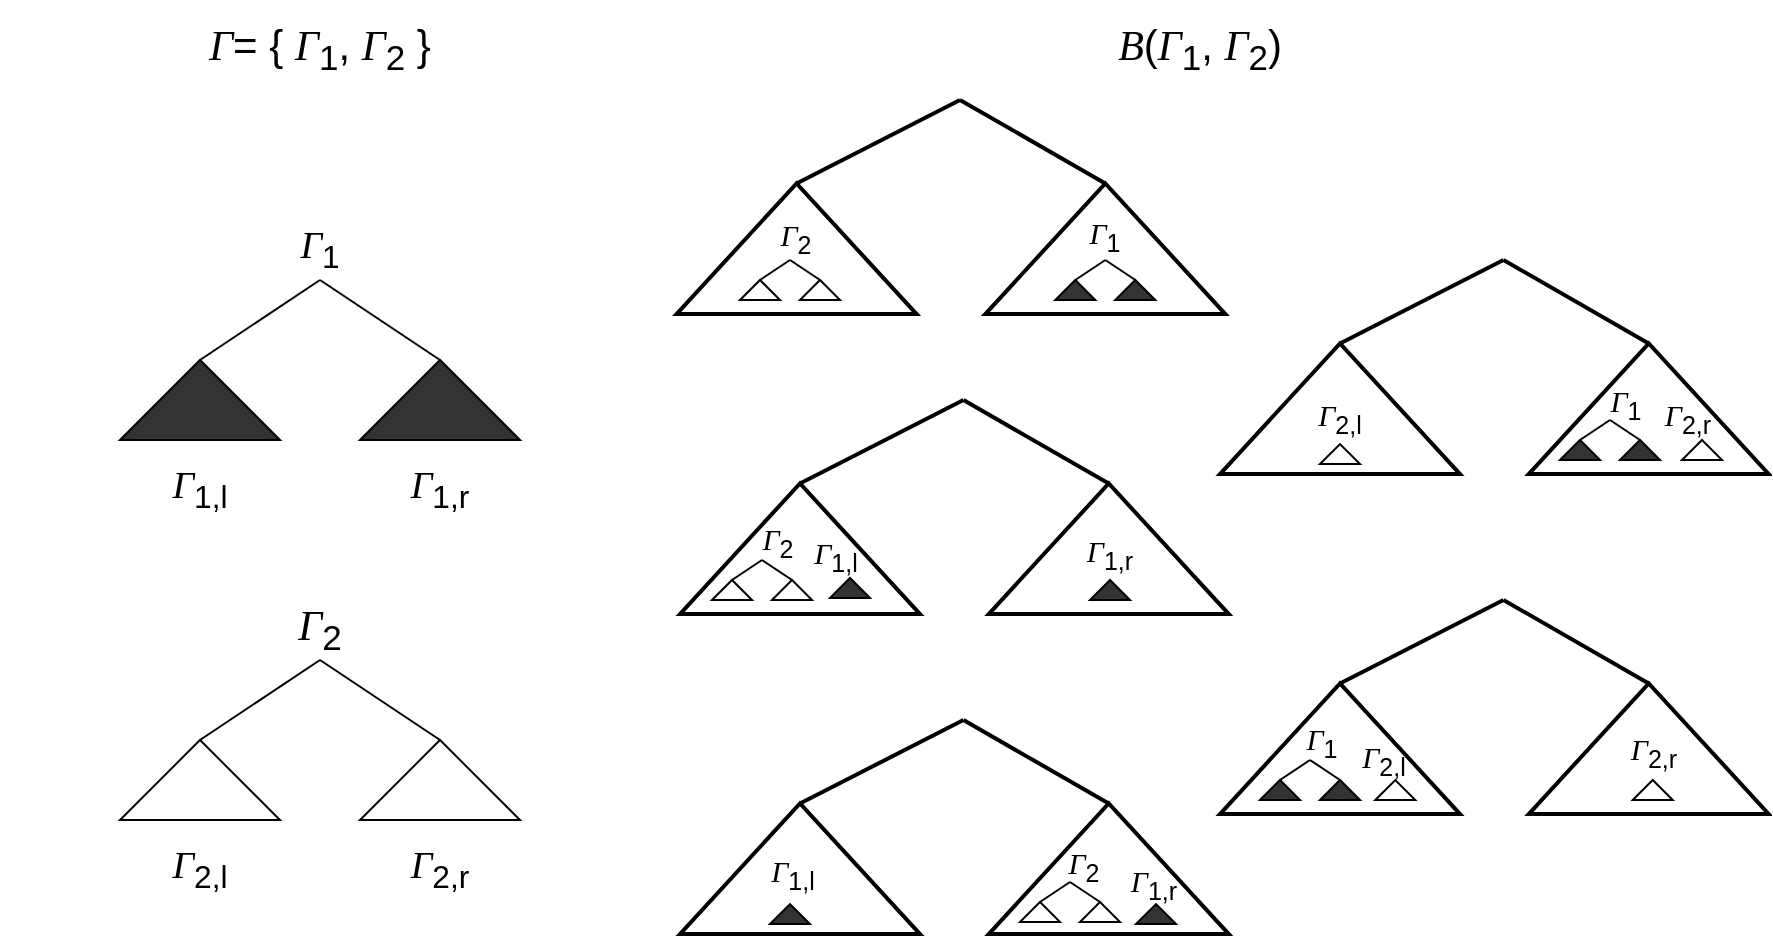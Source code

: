 <mxfile version="21.7.5" type="github">
  <diagram name="Page-1" id="s7zrrwgHaPzpXVX8WTu6">
    <mxGraphModel dx="1218" dy="883" grid="1" gridSize="10" guides="1" tooltips="1" connect="1" arrows="1" fold="1" page="1" pageScale="1" pageWidth="850" pageHeight="1100" background="#ffffff" math="0" shadow="0">
      <root>
        <mxCell id="0" />
        <mxCell id="1" parent="0" />
        <mxCell id="GKoCl5mRJuVTZbslMC3Y-119" value="" style="group" vertex="1" connectable="0" parent="1">
          <mxGeometry x="30" y="140" width="884.37" height="467.03" as="geometry" />
        </mxCell>
        <mxCell id="GKoCl5mRJuVTZbslMC3Y-29" value="" style="triangle;whiteSpace=wrap;html=1;rotation=-90;container=0;strokeWidth=2;" vertex="1" parent="GKoCl5mRJuVTZbslMC3Y-119">
          <mxGeometry x="637.35" y="144.38" width="65.3" height="120" as="geometry" />
        </mxCell>
        <mxCell id="GKoCl5mRJuVTZbslMC3Y-30" value="" style="triangle;whiteSpace=wrap;html=1;rotation=-90;container=0;strokeWidth=2;" vertex="1" parent="GKoCl5mRJuVTZbslMC3Y-119">
          <mxGeometry x="791.72" y="144.38" width="65.3" height="120" as="geometry" />
        </mxCell>
        <mxCell id="GKoCl5mRJuVTZbslMC3Y-31" value="" style="endArrow=none;html=1;rounded=0;exitX=1;exitY=0.5;exitDx=0;exitDy=0;strokeWidth=2;" edge="1" parent="GKoCl5mRJuVTZbslMC3Y-119" source="GKoCl5mRJuVTZbslMC3Y-29">
          <mxGeometry width="50" height="50" relative="1" as="geometry">
            <mxPoint x="671.72" y="170" as="sourcePoint" />
            <mxPoint x="751.72" y="130" as="targetPoint" />
          </mxGeometry>
        </mxCell>
        <mxCell id="GKoCl5mRJuVTZbslMC3Y-32" value="" style="endArrow=none;html=1;rounded=0;entryX=1;entryY=0.5;entryDx=0;entryDy=0;strokeWidth=2;" edge="1" parent="GKoCl5mRJuVTZbslMC3Y-119" target="GKoCl5mRJuVTZbslMC3Y-30">
          <mxGeometry width="50" height="50" relative="1" as="geometry">
            <mxPoint x="751.72" y="130" as="sourcePoint" />
            <mxPoint x="771.72" y="140" as="targetPoint" />
          </mxGeometry>
        </mxCell>
        <mxCell id="GKoCl5mRJuVTZbslMC3Y-80" value="" style="triangle;whiteSpace=wrap;html=1;rotation=-90;fillColor=#FFFFFF;container=0;" vertex="1" parent="GKoCl5mRJuVTZbslMC3Y-119">
          <mxGeometry x="665" y="217.03" width="10" height="20" as="geometry" />
        </mxCell>
        <mxCell id="GKoCl5mRJuVTZbslMC3Y-81" value="" style="triangle;whiteSpace=wrap;html=1;rotation=-90;fillColor=#FFFFFF;container=0;" vertex="1" parent="GKoCl5mRJuVTZbslMC3Y-119">
          <mxGeometry x="846" y="215" width="10" height="20" as="geometry" />
        </mxCell>
        <mxCell id="GKoCl5mRJuVTZbslMC3Y-99" value="&lt;font style=&quot;font-size: 15px;&quot;&gt;&lt;i style=&quot;&quot;&gt;&lt;font style=&quot;font-size: 15px;&quot; face=&quot;Times New Roman&quot;&gt;Γ&lt;/font&gt;&lt;/i&gt;&lt;sub style=&quot;&quot;&gt;1&lt;/sub&gt;&lt;/font&gt;&lt;span style=&quot;box-sizing: border-box; color: transparent; cursor: text; position: absolute; transform-origin: 0px 0px; text-align: start; background-color: rgb(255, 255, 255); left: 298.863px; top: 208.914px; font-family: sans-serif; font-size: 15px;&quot; dir=&quot;ltr&quot; role=&quot;presentation&quot;&gt;&lt;font style=&quot;font-size: 15px;&quot;&gt;2&lt;/font&gt;&lt;/span&gt;&lt;span style=&quot;box-sizing: border-box; color: transparent; cursor: text; position: absolute; transform-origin: 0px 0px; text-align: start; background-color: rgb(255, 255, 255); left: 298.863px; top: 208.914px; font-family: sans-serif; font-size: 15px;&quot; dir=&quot;ltr&quot; role=&quot;presentation&quot;&gt;&lt;font style=&quot;font-size: 15px;&quot;&gt;&lt;br&gt;&lt;/font&gt;&lt;/span&gt;&lt;span style=&quot;box-sizing: border-box; color: transparent; cursor: text; position: absolute; transform-origin: 0px 0px; text-align: start; background-color: rgb(255, 255, 255); left: 298.863px; top: 208.914px; font-family: sans-serif; font-size: 15px;&quot; dir=&quot;ltr&quot; role=&quot;presentation&quot;&gt;&lt;font style=&quot;font-size: 15px;&quot;&gt;2&lt;/font&gt;&lt;/span&gt;" style="text;html=1;strokeColor=none;fillColor=none;align=center;verticalAlign=middle;whiteSpace=wrap;rounded=0;container=0;" vertex="1" parent="GKoCl5mRJuVTZbslMC3Y-119">
          <mxGeometry x="787.72" y="177" width="50" height="50" as="geometry" />
        </mxCell>
        <mxCell id="GKoCl5mRJuVTZbslMC3Y-103" value="&lt;font style=&quot;font-size: 15px;&quot;&gt;&lt;i style=&quot;&quot;&gt;&lt;font style=&quot;font-size: 15px;&quot; face=&quot;Times New Roman&quot;&gt;Γ&lt;/font&gt;&lt;/i&gt;&lt;sub style=&quot;&quot;&gt;2,l&lt;/sub&gt;&lt;/font&gt;&lt;span style=&quot;box-sizing: border-box; color: transparent; cursor: text; position: absolute; transform-origin: 0px 0px; text-align: start; background-color: rgb(255, 255, 255); left: 298.863px; top: 208.914px; font-family: sans-serif; font-size: 15px;&quot; dir=&quot;ltr&quot; role=&quot;presentation&quot;&gt;&lt;font style=&quot;font-size: 15px;&quot;&gt;2&lt;/font&gt;&lt;/span&gt;&lt;span style=&quot;box-sizing: border-box; color: transparent; cursor: text; position: absolute; transform-origin: 0px 0px; text-align: start; background-color: rgb(255, 255, 255); left: 298.863px; top: 208.914px; font-family: sans-serif; font-size: 15px;&quot; dir=&quot;ltr&quot; role=&quot;presentation&quot;&gt;&lt;font style=&quot;font-size: 15px;&quot;&gt;&lt;br&gt;&lt;/font&gt;&lt;/span&gt;&lt;span style=&quot;box-sizing: border-box; color: transparent; cursor: text; position: absolute; transform-origin: 0px 0px; text-align: start; background-color: rgb(255, 255, 255); left: 298.863px; top: 208.914px; font-family: sans-serif; font-size: 15px;&quot; dir=&quot;ltr&quot; role=&quot;presentation&quot;&gt;&lt;font style=&quot;font-size: 15px;&quot;&gt;2&lt;/font&gt;&lt;/span&gt;" style="text;html=1;strokeColor=none;fillColor=none;align=center;verticalAlign=middle;whiteSpace=wrap;rounded=0;container=0;" vertex="1" parent="GKoCl5mRJuVTZbslMC3Y-119">
          <mxGeometry x="655" y="184" width="30" height="50" as="geometry" />
        </mxCell>
        <mxCell id="GKoCl5mRJuVTZbslMC3Y-104" value="&lt;font style=&quot;font-size: 15px;&quot;&gt;&lt;font style=&quot;font-size: 15px;&quot; face=&quot;Times New Roman&quot;&gt;&lt;i style=&quot;&quot;&gt;Γ&lt;/i&gt;&lt;/font&gt;&lt;sub style=&quot;&quot;&gt;2,r&lt;/sub&gt;&lt;/font&gt;&lt;span style=&quot;box-sizing: border-box; color: transparent; cursor: text; position: absolute; transform-origin: 0px 0px; text-align: start; background-color: rgb(255, 255, 255); left: 298.863px; top: 208.914px; font-family: sans-serif; font-size: 15px;&quot; dir=&quot;ltr&quot; role=&quot;presentation&quot;&gt;&lt;font style=&quot;font-size: 15px;&quot;&gt;2&lt;/font&gt;&lt;/span&gt;&lt;span style=&quot;box-sizing: border-box; color: transparent; cursor: text; position: absolute; transform-origin: 0px 0px; text-align: start; background-color: rgb(255, 255, 255); left: 298.863px; top: 208.914px; font-family: sans-serif; font-size: 15px;&quot; dir=&quot;ltr&quot; role=&quot;presentation&quot;&gt;&lt;font style=&quot;font-size: 15px;&quot;&gt;&lt;br&gt;&lt;/font&gt;&lt;/span&gt;&lt;span style=&quot;box-sizing: border-box; color: transparent; cursor: text; position: absolute; transform-origin: 0px 0px; text-align: start; background-color: rgb(255, 255, 255); left: 298.863px; top: 208.914px; font-family: sans-serif; font-size: 15px;&quot; dir=&quot;ltr&quot; role=&quot;presentation&quot;&gt;&lt;font style=&quot;font-size: 15px;&quot;&gt;2&lt;/font&gt;&lt;/span&gt;" style="text;html=1;strokeColor=none;fillColor=none;align=center;verticalAlign=middle;whiteSpace=wrap;rounded=0;container=0;" vertex="1" parent="GKoCl5mRJuVTZbslMC3Y-119">
          <mxGeometry x="814" y="184" width="60" height="50" as="geometry" />
        </mxCell>
        <mxCell id="GKoCl5mRJuVTZbslMC3Y-66" value="" style="triangle;whiteSpace=wrap;html=1;rotation=-90;fillColor=#333333;container=0;" vertex="1" parent="GKoCl5mRJuVTZbslMC3Y-119">
          <mxGeometry x="785" y="215" width="10" height="20" as="geometry" />
        </mxCell>
        <mxCell id="GKoCl5mRJuVTZbslMC3Y-67" value="" style="triangle;whiteSpace=wrap;html=1;rotation=-90;fillColor=#333333;container=0;" vertex="1" parent="GKoCl5mRJuVTZbslMC3Y-119">
          <mxGeometry x="815" y="215" width="10" height="20" as="geometry" />
        </mxCell>
        <mxCell id="GKoCl5mRJuVTZbslMC3Y-68" value="" style="endArrow=none;html=1;rounded=0;exitX=1;exitY=0.5;exitDx=0;exitDy=0;" edge="1" parent="GKoCl5mRJuVTZbslMC3Y-119" source="GKoCl5mRJuVTZbslMC3Y-66">
          <mxGeometry width="50" height="50" relative="1" as="geometry">
            <mxPoint x="797.5" y="210" as="sourcePoint" />
            <mxPoint x="805" y="210" as="targetPoint" />
          </mxGeometry>
        </mxCell>
        <mxCell id="GKoCl5mRJuVTZbslMC3Y-69" value="" style="endArrow=none;html=1;rounded=0;entryX=1;entryY=0.5;entryDx=0;entryDy=0;" edge="1" parent="GKoCl5mRJuVTZbslMC3Y-119" target="GKoCl5mRJuVTZbslMC3Y-67">
          <mxGeometry width="50" height="50" relative="1" as="geometry">
            <mxPoint x="805" y="210" as="sourcePoint" />
            <mxPoint x="807.5" y="212.5" as="targetPoint" />
          </mxGeometry>
        </mxCell>
        <mxCell id="GKoCl5mRJuVTZbslMC3Y-34" value="" style="triangle;whiteSpace=wrap;html=1;rotation=-90;container=0;strokeWidth=2;" vertex="1" parent="GKoCl5mRJuVTZbslMC3Y-119">
          <mxGeometry x="637.35" y="314.38" width="65.3" height="120" as="geometry" />
        </mxCell>
        <mxCell id="GKoCl5mRJuVTZbslMC3Y-35" value="" style="triangle;whiteSpace=wrap;html=1;rotation=-90;container=0;strokeWidth=2;" vertex="1" parent="GKoCl5mRJuVTZbslMC3Y-119">
          <mxGeometry x="791.72" y="314.38" width="65.3" height="120" as="geometry" />
        </mxCell>
        <mxCell id="GKoCl5mRJuVTZbslMC3Y-36" value="" style="endArrow=none;html=1;rounded=0;exitX=1;exitY=0.5;exitDx=0;exitDy=0;strokeWidth=2;" edge="1" parent="GKoCl5mRJuVTZbslMC3Y-119" source="GKoCl5mRJuVTZbslMC3Y-34">
          <mxGeometry width="50" height="50" relative="1" as="geometry">
            <mxPoint x="670" y="340" as="sourcePoint" />
            <mxPoint x="751.72" y="300" as="targetPoint" />
          </mxGeometry>
        </mxCell>
        <mxCell id="GKoCl5mRJuVTZbslMC3Y-37" value="" style="endArrow=none;html=1;rounded=0;entryX=1;entryY=0.5;entryDx=0;entryDy=0;strokeWidth=2;" edge="1" parent="GKoCl5mRJuVTZbslMC3Y-119" target="GKoCl5mRJuVTZbslMC3Y-35">
          <mxGeometry width="50" height="50" relative="1" as="geometry">
            <mxPoint x="751.72" y="300" as="sourcePoint" />
            <mxPoint x="771.72" y="310" as="targetPoint" />
          </mxGeometry>
        </mxCell>
        <mxCell id="GKoCl5mRJuVTZbslMC3Y-76" value="" style="triangle;whiteSpace=wrap;html=1;rotation=-90;fillColor=#FFFFFF;container=0;" vertex="1" parent="GKoCl5mRJuVTZbslMC3Y-119">
          <mxGeometry x="692.65" y="385.03" width="10" height="20" as="geometry" />
        </mxCell>
        <mxCell id="GKoCl5mRJuVTZbslMC3Y-77" value="" style="triangle;whiteSpace=wrap;html=1;rotation=-90;fillColor=#FFFFFF;container=0;" vertex="1" parent="GKoCl5mRJuVTZbslMC3Y-119">
          <mxGeometry x="821.37" y="385" width="10" height="20" as="geometry" />
        </mxCell>
        <mxCell id="GKoCl5mRJuVTZbslMC3Y-100" value="&lt;font style=&quot;font-size: 15px;&quot;&gt;&lt;i style=&quot;&quot;&gt;&lt;font style=&quot;font-size: 15px;&quot; face=&quot;Times New Roman&quot;&gt;Γ&lt;/font&gt;&lt;/i&gt;&lt;sub style=&quot;&quot;&gt;1&lt;/sub&gt;&lt;/font&gt;&lt;span style=&quot;box-sizing: border-box; color: transparent; cursor: text; position: absolute; transform-origin: 0px 0px; text-align: start; background-color: rgb(255, 255, 255); left: 298.863px; top: 208.914px; font-family: sans-serif; font-size: 15px;&quot; dir=&quot;ltr&quot; role=&quot;presentation&quot;&gt;&lt;font style=&quot;font-size: 15px;&quot;&gt;2&lt;/font&gt;&lt;/span&gt;&lt;span style=&quot;box-sizing: border-box; color: transparent; cursor: text; position: absolute; transform-origin: 0px 0px; text-align: start; background-color: rgb(255, 255, 255); left: 298.863px; top: 208.914px; font-family: sans-serif; font-size: 15px;&quot; dir=&quot;ltr&quot; role=&quot;presentation&quot;&gt;&lt;font style=&quot;font-size: 15px;&quot;&gt;&lt;br&gt;&lt;/font&gt;&lt;/span&gt;&lt;span style=&quot;box-sizing: border-box; color: transparent; cursor: text; position: absolute; transform-origin: 0px 0px; text-align: start; background-color: rgb(255, 255, 255); left: 298.863px; top: 208.914px; font-family: sans-serif; font-size: 15px;&quot; dir=&quot;ltr&quot; role=&quot;presentation&quot;&gt;&lt;font style=&quot;font-size: 15px;&quot;&gt;2&lt;/font&gt;&lt;/span&gt;" style="text;html=1;strokeColor=none;fillColor=none;align=center;verticalAlign=middle;whiteSpace=wrap;rounded=0;container=0;" vertex="1" parent="GKoCl5mRJuVTZbslMC3Y-119">
          <mxGeometry x="641" y="346" width="40" height="50" as="geometry" />
        </mxCell>
        <mxCell id="GKoCl5mRJuVTZbslMC3Y-101" value="&lt;font style=&quot;font-size: 15px;&quot;&gt;&lt;i style=&quot;&quot;&gt;&lt;font style=&quot;font-size: 15px;&quot; face=&quot;Times New Roman&quot;&gt;Γ&lt;/font&gt;&lt;/i&gt;&lt;sub style=&quot;&quot;&gt;2,l&lt;/sub&gt;&lt;/font&gt;&lt;span style=&quot;box-sizing: border-box; color: transparent; cursor: text; position: absolute; transform-origin: 0px 0px; text-align: start; background-color: rgb(255, 255, 255); left: 298.863px; top: 208.914px; font-family: sans-serif; font-size: 15px;&quot; dir=&quot;ltr&quot; role=&quot;presentation&quot;&gt;&lt;font style=&quot;font-size: 15px;&quot;&gt;2&lt;/font&gt;&lt;/span&gt;&lt;span style=&quot;box-sizing: border-box; color: transparent; cursor: text; position: absolute; transform-origin: 0px 0px; text-align: start; background-color: rgb(255, 255, 255); left: 298.863px; top: 208.914px; font-family: sans-serif; font-size: 15px;&quot; dir=&quot;ltr&quot; role=&quot;presentation&quot;&gt;&lt;font style=&quot;font-size: 15px;&quot;&gt;&lt;br&gt;&lt;/font&gt;&lt;/span&gt;&lt;span style=&quot;box-sizing: border-box; color: transparent; cursor: text; position: absolute; transform-origin: 0px 0px; text-align: start; background-color: rgb(255, 255, 255); left: 298.863px; top: 208.914px; font-family: sans-serif; font-size: 15px;&quot; dir=&quot;ltr&quot; role=&quot;presentation&quot;&gt;&lt;font style=&quot;font-size: 15px;&quot;&gt;2&lt;/font&gt;&lt;/span&gt;" style="text;html=1;strokeColor=none;fillColor=none;align=center;verticalAlign=middle;whiteSpace=wrap;rounded=0;container=0;" vertex="1" parent="GKoCl5mRJuVTZbslMC3Y-119">
          <mxGeometry x="672" y="355.03" width="40" height="50" as="geometry" />
        </mxCell>
        <mxCell id="GKoCl5mRJuVTZbslMC3Y-102" value="&lt;font style=&quot;font-size: 15px;&quot;&gt;&lt;font style=&quot;font-size: 15px;&quot; face=&quot;Times New Roman&quot;&gt;&lt;i style=&quot;&quot;&gt;Γ&lt;/i&gt;&lt;/font&gt;&lt;sub style=&quot;&quot;&gt;2,r&lt;/sub&gt;&lt;/font&gt;&lt;span style=&quot;box-sizing: border-box; color: transparent; cursor: text; position: absolute; transform-origin: 0px 0px; text-align: start; background-color: rgb(255, 255, 255); left: 298.863px; top: 208.914px; font-family: sans-serif; font-size: 15px;&quot; dir=&quot;ltr&quot; role=&quot;presentation&quot;&gt;&lt;font style=&quot;font-size: 15px;&quot;&gt;2&lt;/font&gt;&lt;/span&gt;&lt;span style=&quot;box-sizing: border-box; color: transparent; cursor: text; position: absolute; transform-origin: 0px 0px; text-align: start; background-color: rgb(255, 255, 255); left: 298.863px; top: 208.914px; font-family: sans-serif; font-size: 15px;&quot; dir=&quot;ltr&quot; role=&quot;presentation&quot;&gt;&lt;font style=&quot;font-size: 15px;&quot;&gt;&lt;br&gt;&lt;/font&gt;&lt;/span&gt;&lt;span style=&quot;box-sizing: border-box; color: transparent; cursor: text; position: absolute; transform-origin: 0px 0px; text-align: start; background-color: rgb(255, 255, 255); left: 298.863px; top: 208.914px; font-family: sans-serif; font-size: 15px;&quot; dir=&quot;ltr&quot; role=&quot;presentation&quot;&gt;&lt;font style=&quot;font-size: 15px;&quot;&gt;2&lt;/font&gt;&lt;/span&gt;" style="text;html=1;strokeColor=none;fillColor=none;align=center;verticalAlign=middle;whiteSpace=wrap;rounded=0;container=0;" vertex="1" parent="GKoCl5mRJuVTZbslMC3Y-119">
          <mxGeometry x="804.55" y="351.38" width="43.63" height="50" as="geometry" />
        </mxCell>
        <mxCell id="GKoCl5mRJuVTZbslMC3Y-61" value="" style="triangle;whiteSpace=wrap;html=1;rotation=-90;fillColor=#333333;container=0;" vertex="1" parent="GKoCl5mRJuVTZbslMC3Y-119">
          <mxGeometry x="635" y="385" width="10" height="20" as="geometry" />
        </mxCell>
        <mxCell id="GKoCl5mRJuVTZbslMC3Y-62" value="" style="triangle;whiteSpace=wrap;html=1;rotation=-90;fillColor=#333333;container=0;" vertex="1" parent="GKoCl5mRJuVTZbslMC3Y-119">
          <mxGeometry x="665" y="385" width="10" height="20" as="geometry" />
        </mxCell>
        <mxCell id="GKoCl5mRJuVTZbslMC3Y-63" value="" style="endArrow=none;html=1;rounded=0;exitX=1;exitY=0.5;exitDx=0;exitDy=0;" edge="1" parent="GKoCl5mRJuVTZbslMC3Y-119" source="GKoCl5mRJuVTZbslMC3Y-61">
          <mxGeometry width="50" height="50" relative="1" as="geometry">
            <mxPoint x="647.5" y="380" as="sourcePoint" />
            <mxPoint x="655" y="380" as="targetPoint" />
          </mxGeometry>
        </mxCell>
        <mxCell id="GKoCl5mRJuVTZbslMC3Y-64" value="" style="endArrow=none;html=1;rounded=0;entryX=1;entryY=0.5;entryDx=0;entryDy=0;" edge="1" parent="GKoCl5mRJuVTZbslMC3Y-119" target="GKoCl5mRJuVTZbslMC3Y-62">
          <mxGeometry width="50" height="50" relative="1" as="geometry">
            <mxPoint x="655" y="380" as="sourcePoint" />
            <mxPoint x="657.5" y="382.5" as="targetPoint" />
          </mxGeometry>
        </mxCell>
        <mxCell id="GKoCl5mRJuVTZbslMC3Y-82" value="&lt;font style=&quot;font-size: 21px;&quot;&gt;&lt;font face=&quot;Times New Roman&quot;&gt;&lt;i&gt; Γ&lt;/i&gt;&lt;/font&gt;= {&amp;nbsp;&lt;i&gt;&lt;font face=&quot;Times New Roman&quot;&gt;Γ&lt;/font&gt;&lt;/i&gt;&lt;sub&gt;1&lt;/sub&gt;, &lt;font face=&quot;Times New Roman&quot;&gt;&lt;i&gt;Γ&lt;/i&gt;&lt;/font&gt;&lt;sub&gt;2&lt;/sub&gt; }&lt;/font&gt;&lt;span style=&quot;box-sizing: border-box; color: transparent; cursor: text; position: absolute; transform-origin: 0px 0px; text-align: start; background-color: rgb(255, 255, 255); left: 298.863px; top: 208.914px; font-family: sans-serif; font-size: 21px;&quot; dir=&quot;ltr&quot; role=&quot;presentation&quot;&gt;&lt;font style=&quot;font-size: 21px;&quot;&gt;2&lt;/font&gt;&lt;/span&gt;&lt;span style=&quot;box-sizing: border-box; color: transparent; cursor: text; position: absolute; transform-origin: 0px 0px; text-align: start; background-color: rgb(255, 255, 255); left: 298.863px; top: 208.914px; font-family: sans-serif; font-size: 21px;&quot; dir=&quot;ltr&quot; role=&quot;presentation&quot;&gt;&lt;font style=&quot;font-size: 21px;&quot;&gt;&lt;br&gt;&lt;/font&gt;&lt;/span&gt;&lt;span style=&quot;box-sizing: border-box; color: transparent; cursor: text; position: absolute; transform-origin: 0px 0px; text-align: start; background-color: rgb(255, 255, 255); left: 298.863px; top: 208.914px; font-family: sans-serif; font-size: 21px;&quot; dir=&quot;ltr&quot; role=&quot;presentation&quot;&gt;&lt;font style=&quot;font-size: 21px;&quot;&gt;2&lt;/font&gt;&lt;/span&gt;" style="text;html=1;strokeColor=none;fillColor=none;align=center;verticalAlign=middle;whiteSpace=wrap;rounded=0;container=0;" vertex="1" parent="GKoCl5mRJuVTZbslMC3Y-119">
          <mxGeometry x="60" width="200" height="50" as="geometry" />
        </mxCell>
        <mxCell id="GKoCl5mRJuVTZbslMC3Y-83" value="&lt;font style=&quot;font-size: 19px;&quot;&gt;&lt;i style=&quot;&quot;&gt;&lt;font style=&quot;font-size: 19px;&quot; face=&quot;Times New Roman&quot;&gt;Γ&lt;/font&gt;&lt;/i&gt;&lt;sub style=&quot;&quot;&gt;1,l&lt;/sub&gt;&lt;/font&gt;&lt;span style=&quot;box-sizing: border-box; color: transparent; cursor: text; position: absolute; transform-origin: 0px 0px; text-align: start; background-color: rgb(255, 255, 255); left: 298.863px; top: 208.914px; font-family: sans-serif; font-size: 19px;&quot; dir=&quot;ltr&quot; role=&quot;presentation&quot;&gt;&lt;font style=&quot;font-size: 19px;&quot;&gt;2&lt;/font&gt;&lt;/span&gt;&lt;span style=&quot;box-sizing: border-box; color: transparent; cursor: text; position: absolute; transform-origin: 0px 0px; text-align: start; background-color: rgb(255, 255, 255); left: 298.863px; top: 208.914px; font-family: sans-serif; font-size: 19px;&quot; dir=&quot;ltr&quot; role=&quot;presentation&quot;&gt;&lt;font style=&quot;font-size: 19px;&quot;&gt;&lt;br&gt;&lt;/font&gt;&lt;/span&gt;&lt;span style=&quot;box-sizing: border-box; color: transparent; cursor: text; position: absolute; transform-origin: 0px 0px; text-align: start; background-color: rgb(255, 255, 255); left: 298.863px; top: 208.914px; font-family: sans-serif; font-size: 19px;&quot; dir=&quot;ltr&quot; role=&quot;presentation&quot;&gt;&lt;font style=&quot;font-size: 19px;&quot;&gt;2&lt;/font&gt;&lt;/span&gt;" style="text;html=1;strokeColor=none;fillColor=none;align=center;verticalAlign=middle;whiteSpace=wrap;rounded=0;container=0;" vertex="1" parent="GKoCl5mRJuVTZbslMC3Y-119">
          <mxGeometry y="220" width="200" height="50" as="geometry" />
        </mxCell>
        <mxCell id="GKoCl5mRJuVTZbslMC3Y-84" value="&lt;font style=&quot;font-size: 19px;&quot;&gt;&lt;font style=&quot;font-size: 19px;&quot; face=&quot;Times New Roman&quot;&gt;&lt;i style=&quot;&quot;&gt;Γ&lt;/i&gt;&lt;/font&gt;&lt;sub style=&quot;&quot;&gt;1,r&lt;/sub&gt;&lt;/font&gt;&lt;span style=&quot;box-sizing: border-box; color: transparent; cursor: text; position: absolute; transform-origin: 0px 0px; text-align: start; background-color: rgb(255, 255, 255); left: 298.863px; top: 208.914px; font-family: sans-serif; font-size: 19px;&quot; dir=&quot;ltr&quot; role=&quot;presentation&quot;&gt;&lt;font style=&quot;font-size: 19px;&quot;&gt;2&lt;/font&gt;&lt;/span&gt;&lt;span style=&quot;box-sizing: border-box; color: transparent; cursor: text; position: absolute; transform-origin: 0px 0px; text-align: start; background-color: rgb(255, 255, 255); left: 298.863px; top: 208.914px; font-family: sans-serif; font-size: 19px;&quot; dir=&quot;ltr&quot; role=&quot;presentation&quot;&gt;&lt;font style=&quot;font-size: 19px;&quot;&gt;&lt;br&gt;&lt;/font&gt;&lt;/span&gt;&lt;span style=&quot;box-sizing: border-box; color: transparent; cursor: text; position: absolute; transform-origin: 0px 0px; text-align: start; background-color: rgb(255, 255, 255); left: 298.863px; top: 208.914px; font-family: sans-serif; font-size: 19px;&quot; dir=&quot;ltr&quot; role=&quot;presentation&quot;&gt;&lt;font style=&quot;font-size: 19px;&quot;&gt;2&lt;/font&gt;&lt;/span&gt;" style="text;html=1;strokeColor=none;fillColor=none;align=center;verticalAlign=middle;whiteSpace=wrap;rounded=0;container=0;" vertex="1" parent="GKoCl5mRJuVTZbslMC3Y-119">
          <mxGeometry x="120" y="220" width="200" height="50" as="geometry" />
        </mxCell>
        <mxCell id="GKoCl5mRJuVTZbslMC3Y-85" value="&lt;font style=&quot;font-size: 19px;&quot;&gt;&lt;i style=&quot;&quot;&gt;&lt;font style=&quot;font-size: 19px;&quot; face=&quot;Times New Roman&quot;&gt;Γ&lt;/font&gt;&lt;/i&gt;&lt;sub style=&quot;&quot;&gt;2,l&lt;/sub&gt;&lt;/font&gt;&lt;span style=&quot;box-sizing: border-box; color: transparent; cursor: text; position: absolute; transform-origin: 0px 0px; text-align: start; background-color: rgb(255, 255, 255); left: 298.863px; top: 208.914px; font-family: sans-serif; font-size: 19px;&quot; dir=&quot;ltr&quot; role=&quot;presentation&quot;&gt;&lt;font style=&quot;font-size: 19px;&quot;&gt;2&lt;/font&gt;&lt;/span&gt;&lt;span style=&quot;box-sizing: border-box; color: transparent; cursor: text; position: absolute; transform-origin: 0px 0px; text-align: start; background-color: rgb(255, 255, 255); left: 298.863px; top: 208.914px; font-family: sans-serif; font-size: 19px;&quot; dir=&quot;ltr&quot; role=&quot;presentation&quot;&gt;&lt;font style=&quot;font-size: 19px;&quot;&gt;&lt;br&gt;&lt;/font&gt;&lt;/span&gt;&lt;span style=&quot;box-sizing: border-box; color: transparent; cursor: text; position: absolute; transform-origin: 0px 0px; text-align: start; background-color: rgb(255, 255, 255); left: 298.863px; top: 208.914px; font-family: sans-serif; font-size: 19px;&quot; dir=&quot;ltr&quot; role=&quot;presentation&quot;&gt;&lt;font style=&quot;font-size: 19px;&quot;&gt;2&lt;/font&gt;&lt;/span&gt;" style="text;html=1;strokeColor=none;fillColor=none;align=center;verticalAlign=middle;whiteSpace=wrap;rounded=0;container=0;" vertex="1" parent="GKoCl5mRJuVTZbslMC3Y-119">
          <mxGeometry y="410" width="200" height="50" as="geometry" />
        </mxCell>
        <mxCell id="GKoCl5mRJuVTZbslMC3Y-86" value="&lt;font style=&quot;font-size: 19px;&quot;&gt;&lt;font style=&quot;font-size: 19px;&quot; face=&quot;Times New Roman&quot;&gt;&lt;i style=&quot;&quot;&gt;Γ&lt;/i&gt;&lt;/font&gt;&lt;sub style=&quot;&quot;&gt;2,r&lt;/sub&gt;&lt;/font&gt;&lt;span style=&quot;box-sizing: border-box; color: transparent; cursor: text; position: absolute; transform-origin: 0px 0px; text-align: start; background-color: rgb(255, 255, 255); left: 298.863px; top: 208.914px; font-family: sans-serif; font-size: 19px;&quot; dir=&quot;ltr&quot; role=&quot;presentation&quot;&gt;&lt;font style=&quot;font-size: 19px;&quot;&gt;2&lt;/font&gt;&lt;/span&gt;&lt;span style=&quot;box-sizing: border-box; color: transparent; cursor: text; position: absolute; transform-origin: 0px 0px; text-align: start; background-color: rgb(255, 255, 255); left: 298.863px; top: 208.914px; font-family: sans-serif; font-size: 19px;&quot; dir=&quot;ltr&quot; role=&quot;presentation&quot;&gt;&lt;font style=&quot;font-size: 19px;&quot;&gt;&lt;br&gt;&lt;/font&gt;&lt;/span&gt;&lt;span style=&quot;box-sizing: border-box; color: transparent; cursor: text; position: absolute; transform-origin: 0px 0px; text-align: start; background-color: rgb(255, 255, 255); left: 298.863px; top: 208.914px; font-family: sans-serif; font-size: 19px;&quot; dir=&quot;ltr&quot; role=&quot;presentation&quot;&gt;&lt;font style=&quot;font-size: 19px;&quot;&gt;2&lt;/font&gt;&lt;/span&gt;" style="text;html=1;strokeColor=none;fillColor=none;align=center;verticalAlign=middle;whiteSpace=wrap;rounded=0;container=0;" vertex="1" parent="GKoCl5mRJuVTZbslMC3Y-119">
          <mxGeometry x="120" y="410" width="200" height="50" as="geometry" />
        </mxCell>
        <mxCell id="GKoCl5mRJuVTZbslMC3Y-87" value="&lt;font style=&quot;font-size: 19px;&quot;&gt;&lt;i style=&quot;&quot;&gt;&lt;font style=&quot;font-size: 19px;&quot; face=&quot;Times New Roman&quot;&gt;Γ&lt;/font&gt;&lt;/i&gt;&lt;sub style=&quot;&quot;&gt;1&lt;/sub&gt;&lt;/font&gt;&lt;span style=&quot;box-sizing: border-box; color: transparent; cursor: text; position: absolute; transform-origin: 0px 0px; text-align: start; background-color: rgb(255, 255, 255); left: 298.863px; top: 208.914px; font-family: sans-serif; font-size: 19px;&quot; dir=&quot;ltr&quot; role=&quot;presentation&quot;&gt;&lt;font style=&quot;font-size: 19px;&quot;&gt;2&lt;/font&gt;&lt;/span&gt;&lt;span style=&quot;box-sizing: border-box; color: transparent; cursor: text; position: absolute; transform-origin: 0px 0px; text-align: start; background-color: rgb(255, 255, 255); left: 298.863px; top: 208.914px; font-family: sans-serif; font-size: 19px;&quot; dir=&quot;ltr&quot; role=&quot;presentation&quot;&gt;&lt;font style=&quot;font-size: 19px;&quot;&gt;&lt;br&gt;&lt;/font&gt;&lt;/span&gt;&lt;span style=&quot;box-sizing: border-box; color: transparent; cursor: text; position: absolute; transform-origin: 0px 0px; text-align: start; background-color: rgb(255, 255, 255); left: 298.863px; top: 208.914px; font-family: sans-serif; font-size: 19px;&quot; dir=&quot;ltr&quot; role=&quot;presentation&quot;&gt;&lt;font style=&quot;font-size: 19px;&quot;&gt;2&lt;/font&gt;&lt;/span&gt;" style="text;html=1;strokeColor=none;fillColor=none;align=center;verticalAlign=middle;whiteSpace=wrap;rounded=0;container=0;" vertex="1" parent="GKoCl5mRJuVTZbslMC3Y-119">
          <mxGeometry x="60" y="100" width="200" height="50" as="geometry" />
        </mxCell>
        <mxCell id="GKoCl5mRJuVTZbslMC3Y-109" value="&lt;font style=&quot;font-size: 21px;&quot;&gt;&lt;i style=&quot;font-family: &amp;quot;Times New Roman&amp;quot;;&quot;&gt;B&lt;/i&gt;(&lt;i&gt;&lt;font face=&quot;Times New Roman&quot;&gt;Γ&lt;/font&gt;&lt;/i&gt;&lt;sub&gt;1&lt;/sub&gt;, &lt;font face=&quot;Times New Roman&quot;&gt;&lt;i&gt;Γ&lt;/i&gt;&lt;/font&gt;&lt;sub&gt;2&lt;/sub&gt;)&lt;/font&gt;&lt;span style=&quot;box-sizing: border-box; color: transparent; cursor: text; position: absolute; transform-origin: 0px 0px; text-align: start; background-color: rgb(255, 255, 255); left: 298.863px; top: 208.914px; font-family: sans-serif; font-size: 21px;&quot; dir=&quot;ltr&quot; role=&quot;presentation&quot;&gt;&lt;font style=&quot;font-size: 21px;&quot;&gt;2&lt;/font&gt;&lt;/span&gt;&lt;span style=&quot;box-sizing: border-box; color: transparent; cursor: text; position: absolute; transform-origin: 0px 0px; text-align: start; background-color: rgb(255, 255, 255); left: 298.863px; top: 208.914px; font-family: sans-serif; font-size: 21px;&quot; dir=&quot;ltr&quot; role=&quot;presentation&quot;&gt;&lt;font style=&quot;font-size: 21px;&quot;&gt;&lt;br&gt;&lt;/font&gt;&lt;/span&gt;&lt;span style=&quot;box-sizing: border-box; color: transparent; cursor: text; position: absolute; transform-origin: 0px 0px; text-align: start; background-color: rgb(255, 255, 255); left: 298.863px; top: 208.914px; font-family: sans-serif; font-size: 21px;&quot; dir=&quot;ltr&quot; role=&quot;presentation&quot;&gt;&lt;font style=&quot;font-size: 21px;&quot;&gt;2&lt;/font&gt;&lt;/span&gt;" style="text;html=1;strokeColor=none;fillColor=none;align=center;verticalAlign=middle;whiteSpace=wrap;rounded=0;container=0;" vertex="1" parent="GKoCl5mRJuVTZbslMC3Y-119">
          <mxGeometry x="500" width="200" height="50" as="geometry" />
        </mxCell>
        <mxCell id="GKoCl5mRJuVTZbslMC3Y-5" value="" style="triangle;whiteSpace=wrap;html=1;rotation=-90;fillColor=#FFFFFF;container=0;" vertex="1" parent="GKoCl5mRJuVTZbslMC3Y-119">
          <mxGeometry x="80" y="350" width="40" height="80" as="geometry" />
        </mxCell>
        <mxCell id="GKoCl5mRJuVTZbslMC3Y-6" value="" style="triangle;whiteSpace=wrap;html=1;rotation=-90;fillColor=#FFFFFF;container=0;" vertex="1" parent="GKoCl5mRJuVTZbslMC3Y-119">
          <mxGeometry x="200" y="350" width="40" height="80" as="geometry" />
        </mxCell>
        <mxCell id="GKoCl5mRJuVTZbslMC3Y-7" value="" style="endArrow=none;html=1;rounded=0;exitX=1;exitY=0.5;exitDx=0;exitDy=0;strokeWidth=1;" edge="1" parent="GKoCl5mRJuVTZbslMC3Y-119" source="GKoCl5mRJuVTZbslMC3Y-5">
          <mxGeometry width="50" height="50" relative="1" as="geometry">
            <mxPoint x="130" y="330" as="sourcePoint" />
            <mxPoint x="160" y="330" as="targetPoint" />
          </mxGeometry>
        </mxCell>
        <mxCell id="GKoCl5mRJuVTZbslMC3Y-8" value="" style="endArrow=none;html=1;rounded=0;entryX=1;entryY=0.5;entryDx=0;entryDy=0;strokeWidth=1;" edge="1" parent="GKoCl5mRJuVTZbslMC3Y-119" target="GKoCl5mRJuVTZbslMC3Y-6">
          <mxGeometry width="50" height="50" relative="1" as="geometry">
            <mxPoint x="160" y="330" as="sourcePoint" />
            <mxPoint x="170" y="340" as="targetPoint" />
          </mxGeometry>
        </mxCell>
        <mxCell id="GKoCl5mRJuVTZbslMC3Y-88" value="&lt;font style=&quot;font-size: 21px;&quot;&gt;&lt;i&gt;&lt;font face=&quot;Times New Roman&quot;&gt;Γ&lt;/font&gt;&lt;/i&gt;&lt;sub&gt;2&lt;br&gt;&lt;/sub&gt;&lt;/font&gt;" style="text;html=1;strokeColor=none;fillColor=none;align=center;verticalAlign=middle;whiteSpace=wrap;rounded=0;container=0;" vertex="1" parent="GKoCl5mRJuVTZbslMC3Y-119">
          <mxGeometry x="60" y="290" width="200" height="50" as="geometry" />
        </mxCell>
        <mxCell id="GKoCl5mRJuVTZbslMC3Y-1" value="" style="triangle;whiteSpace=wrap;html=1;rotation=-90;fillColor=#333333;container=0;" vertex="1" parent="GKoCl5mRJuVTZbslMC3Y-119">
          <mxGeometry x="80" y="160" width="40" height="80" as="geometry" />
        </mxCell>
        <mxCell id="GKoCl5mRJuVTZbslMC3Y-2" value="" style="triangle;whiteSpace=wrap;html=1;rotation=-90;fillColor=#333333;container=0;" vertex="1" parent="GKoCl5mRJuVTZbslMC3Y-119">
          <mxGeometry x="200" y="160" width="40" height="80" as="geometry" />
        </mxCell>
        <mxCell id="GKoCl5mRJuVTZbslMC3Y-3" value="" style="endArrow=none;html=1;rounded=0;exitX=1;exitY=0.5;exitDx=0;exitDy=0;strokeWidth=1;" edge="1" parent="GKoCl5mRJuVTZbslMC3Y-119" source="GKoCl5mRJuVTZbslMC3Y-1">
          <mxGeometry width="50" height="50" relative="1" as="geometry">
            <mxPoint x="130" y="140" as="sourcePoint" />
            <mxPoint x="160" y="140" as="targetPoint" />
          </mxGeometry>
        </mxCell>
        <mxCell id="GKoCl5mRJuVTZbslMC3Y-4" value="" style="endArrow=none;html=1;rounded=0;entryX=1;entryY=0.5;entryDx=0;entryDy=0;strokeWidth=1;" edge="1" parent="GKoCl5mRJuVTZbslMC3Y-119" target="GKoCl5mRJuVTZbslMC3Y-2">
          <mxGeometry width="50" height="50" relative="1" as="geometry">
            <mxPoint x="160" y="140" as="sourcePoint" />
            <mxPoint x="170" y="150" as="targetPoint" />
          </mxGeometry>
        </mxCell>
        <mxCell id="GKoCl5mRJuVTZbslMC3Y-95" value="&lt;font style=&quot;font-size: 15px;&quot;&gt;&lt;font style=&quot;font-size: 15px;&quot; face=&quot;Times New Roman&quot;&gt;&lt;i style=&quot;&quot;&gt;Γ&lt;/i&gt;&lt;/font&gt;&lt;sub style=&quot;&quot;&gt;1,r&lt;/sub&gt;&lt;/font&gt;&lt;span style=&quot;box-sizing: border-box; color: transparent; cursor: text; position: absolute; transform-origin: 0px 0px; text-align: start; background-color: rgb(255, 255, 255); left: 298.863px; top: 208.914px; font-family: sans-serif; font-size: 15px;&quot; dir=&quot;ltr&quot; role=&quot;presentation&quot;&gt;&lt;font style=&quot;font-size: 15px;&quot;&gt;2&lt;/font&gt;&lt;/span&gt;&lt;span style=&quot;box-sizing: border-box; color: transparent; cursor: text; position: absolute; transform-origin: 0px 0px; text-align: start; background-color: rgb(255, 255, 255); left: 298.863px; top: 208.914px; font-family: sans-serif; font-size: 15px;&quot; dir=&quot;ltr&quot; role=&quot;presentation&quot;&gt;&lt;font style=&quot;font-size: 15px;&quot;&gt;&lt;br&gt;&lt;/font&gt;&lt;/span&gt;&lt;span style=&quot;box-sizing: border-box; color: transparent; cursor: text; position: absolute; transform-origin: 0px 0px; text-align: start; background-color: rgb(255, 255, 255); left: 298.863px; top: 208.914px; font-family: sans-serif; font-size: 15px;&quot; dir=&quot;ltr&quot; role=&quot;presentation&quot;&gt;&lt;font style=&quot;font-size: 15px;&quot;&gt;2&lt;/font&gt;&lt;/span&gt;" style="text;html=1;strokeColor=none;fillColor=none;align=center;verticalAlign=middle;whiteSpace=wrap;rounded=0;container=0;" vertex="1" parent="GKoCl5mRJuVTZbslMC3Y-119">
          <mxGeometry x="475" y="416" width="200" height="50" as="geometry" />
        </mxCell>
        <mxCell id="GKoCl5mRJuVTZbslMC3Y-98" value="&lt;font style=&quot;font-size: 15px;&quot;&gt;&lt;i&gt;&lt;font style=&quot;font-size: 15px;&quot; face=&quot;Times New Roman&quot;&gt;Γ&lt;/font&gt;&lt;/i&gt;&lt;sub&gt;2&lt;br&gt;&lt;/sub&gt;&lt;/font&gt;" style="text;html=1;strokeColor=none;fillColor=none;align=center;verticalAlign=middle;whiteSpace=wrap;rounded=0;container=0;" vertex="1" parent="GKoCl5mRJuVTZbslMC3Y-119">
          <mxGeometry x="443" y="407.38" width="200" height="50" as="geometry" />
        </mxCell>
        <mxCell id="GKoCl5mRJuVTZbslMC3Y-114" value="" style="group" vertex="1" connectable="0" parent="GKoCl5mRJuVTZbslMC3Y-119">
          <mxGeometry x="338.28" y="50" width="274.37" height="107.03" as="geometry" />
        </mxCell>
        <mxCell id="GKoCl5mRJuVTZbslMC3Y-12" value="" style="triangle;whiteSpace=wrap;html=1;rotation=-90;container=0;strokeWidth=2;" vertex="1" parent="GKoCl5mRJuVTZbslMC3Y-114">
          <mxGeometry x="27.35" y="14.38" width="65.3" height="120" as="geometry" />
        </mxCell>
        <mxCell id="GKoCl5mRJuVTZbslMC3Y-13" value="" style="triangle;whiteSpace=wrap;html=1;rotation=-90;container=0;strokeWidth=2;" vertex="1" parent="GKoCl5mRJuVTZbslMC3Y-114">
          <mxGeometry x="181.72" y="14.38" width="65.3" height="120" as="geometry" />
        </mxCell>
        <mxCell id="GKoCl5mRJuVTZbslMC3Y-15" value="" style="endArrow=none;html=1;rounded=0;exitX=1;exitY=0.5;exitDx=0;exitDy=0;strokeWidth=2;" edge="1" parent="GKoCl5mRJuVTZbslMC3Y-114" source="GKoCl5mRJuVTZbslMC3Y-12">
          <mxGeometry width="50" height="50" relative="1" as="geometry">
            <mxPoint x="61.72" y="40" as="sourcePoint" />
            <mxPoint x="141.72" as="targetPoint" />
          </mxGeometry>
        </mxCell>
        <mxCell id="GKoCl5mRJuVTZbslMC3Y-16" value="" style="endArrow=none;html=1;rounded=0;entryX=1;entryY=0.5;entryDx=0;entryDy=0;strokeWidth=2;" edge="1" parent="GKoCl5mRJuVTZbslMC3Y-114" target="GKoCl5mRJuVTZbslMC3Y-13">
          <mxGeometry width="50" height="50" relative="1" as="geometry">
            <mxPoint x="141.72" as="sourcePoint" />
            <mxPoint x="161.72" y="10" as="targetPoint" />
          </mxGeometry>
        </mxCell>
        <mxCell id="GKoCl5mRJuVTZbslMC3Y-90" value="&lt;font style=&quot;font-size: 15px;&quot;&gt;&lt;i style=&quot;&quot;&gt;&lt;font style=&quot;font-size: 15px;&quot; face=&quot;Times New Roman&quot;&gt;Γ&lt;/font&gt;&lt;/i&gt;&lt;sub style=&quot;&quot;&gt;1&lt;/sub&gt;&lt;/font&gt;&lt;span style=&quot;box-sizing: border-box; color: transparent; cursor: text; position: absolute; transform-origin: 0px 0px; text-align: start; background-color: rgb(255, 255, 255); left: 298.863px; top: 208.914px; font-family: sans-serif; font-size: 15px;&quot; dir=&quot;ltr&quot; role=&quot;presentation&quot;&gt;&lt;font style=&quot;font-size: 15px;&quot;&gt;2&lt;/font&gt;&lt;/span&gt;&lt;span style=&quot;box-sizing: border-box; color: transparent; cursor: text; position: absolute; transform-origin: 0px 0px; text-align: start; background-color: rgb(255, 255, 255); left: 298.863px; top: 208.914px; font-family: sans-serif; font-size: 15px;&quot; dir=&quot;ltr&quot; role=&quot;presentation&quot;&gt;&lt;font style=&quot;font-size: 15px;&quot;&gt;&lt;br&gt;&lt;/font&gt;&lt;/span&gt;&lt;span style=&quot;box-sizing: border-box; color: transparent; cursor: text; position: absolute; transform-origin: 0px 0px; text-align: start; background-color: rgb(255, 255, 255); left: 298.863px; top: 208.914px; font-family: sans-serif; font-size: 15px;&quot; dir=&quot;ltr&quot; role=&quot;presentation&quot;&gt;&lt;font style=&quot;font-size: 15px;&quot;&gt;2&lt;/font&gt;&lt;/span&gt;" style="text;html=1;strokeColor=none;fillColor=none;align=center;verticalAlign=middle;whiteSpace=wrap;rounded=0;container=0;" vertex="1" parent="GKoCl5mRJuVTZbslMC3Y-114">
          <mxGeometry x="196.69" y="50" width="35.35" height="35" as="geometry" />
        </mxCell>
        <mxCell id="GKoCl5mRJuVTZbslMC3Y-96" value="&lt;font style=&quot;font-size: 15px;&quot;&gt;&lt;i&gt;&lt;font style=&quot;font-size: 15px;&quot; face=&quot;Times New Roman&quot;&gt;Γ&lt;/font&gt;&lt;/i&gt;&lt;sub&gt;2&lt;br&gt;&lt;/sub&gt;&lt;/font&gt;" style="text;html=1;strokeColor=none;fillColor=none;align=center;verticalAlign=middle;whiteSpace=wrap;rounded=0;container=0;" vertex="1" parent="GKoCl5mRJuVTZbslMC3Y-114">
          <mxGeometry x="22.72" y="44.38" width="74" height="50" as="geometry" />
        </mxCell>
        <mxCell id="GKoCl5mRJuVTZbslMC3Y-39" value="" style="triangle;whiteSpace=wrap;html=1;rotation=-90;fillColor=#FFFFFF;container=0;" vertex="1" parent="GKoCl5mRJuVTZbslMC3Y-114">
          <mxGeometry x="36.72" y="85" width="10" height="20" as="geometry" />
        </mxCell>
        <mxCell id="GKoCl5mRJuVTZbslMC3Y-40" value="" style="triangle;whiteSpace=wrap;html=1;rotation=-90;fillColor=#FFFFFF;container=0;" vertex="1" parent="GKoCl5mRJuVTZbslMC3Y-114">
          <mxGeometry x="66.72" y="85" width="10" height="20" as="geometry" />
        </mxCell>
        <mxCell id="GKoCl5mRJuVTZbslMC3Y-41" value="" style="endArrow=none;html=1;rounded=0;exitX=1;exitY=0.5;exitDx=0;exitDy=0;" edge="1" parent="GKoCl5mRJuVTZbslMC3Y-114" source="GKoCl5mRJuVTZbslMC3Y-39">
          <mxGeometry width="50" height="50" relative="1" as="geometry">
            <mxPoint x="49.22" y="80" as="sourcePoint" />
            <mxPoint x="56.72" y="80" as="targetPoint" />
          </mxGeometry>
        </mxCell>
        <mxCell id="GKoCl5mRJuVTZbslMC3Y-42" value="" style="endArrow=none;html=1;rounded=0;entryX=1;entryY=0.5;entryDx=0;entryDy=0;" edge="1" parent="GKoCl5mRJuVTZbslMC3Y-114" target="GKoCl5mRJuVTZbslMC3Y-40">
          <mxGeometry width="50" height="50" relative="1" as="geometry">
            <mxPoint x="56.72" y="80" as="sourcePoint" />
            <mxPoint x="59.22" y="82.5" as="targetPoint" />
          </mxGeometry>
        </mxCell>
        <mxCell id="GKoCl5mRJuVTZbslMC3Y-45" value="" style="triangle;whiteSpace=wrap;html=1;rotation=-90;fillColor=#333333;container=0;" vertex="1" parent="GKoCl5mRJuVTZbslMC3Y-114">
          <mxGeometry x="194.37" y="85" width="10" height="20" as="geometry" />
        </mxCell>
        <mxCell id="GKoCl5mRJuVTZbslMC3Y-46" value="" style="triangle;whiteSpace=wrap;html=1;rotation=-90;fillColor=#333333;container=0;" vertex="1" parent="GKoCl5mRJuVTZbslMC3Y-114">
          <mxGeometry x="224.37" y="85" width="10" height="20" as="geometry" />
        </mxCell>
        <mxCell id="GKoCl5mRJuVTZbslMC3Y-47" value="" style="endArrow=none;html=1;rounded=0;exitX=1;exitY=0.5;exitDx=0;exitDy=0;" edge="1" parent="GKoCl5mRJuVTZbslMC3Y-114" source="GKoCl5mRJuVTZbslMC3Y-45">
          <mxGeometry width="50" height="50" relative="1" as="geometry">
            <mxPoint x="206.87" y="80" as="sourcePoint" />
            <mxPoint x="214.37" y="80" as="targetPoint" />
          </mxGeometry>
        </mxCell>
        <mxCell id="GKoCl5mRJuVTZbslMC3Y-48" value="" style="endArrow=none;html=1;rounded=0;entryX=1;entryY=0.5;entryDx=0;entryDy=0;" edge="1" parent="GKoCl5mRJuVTZbslMC3Y-114" target="GKoCl5mRJuVTZbslMC3Y-46">
          <mxGeometry width="50" height="50" relative="1" as="geometry">
            <mxPoint x="214.37" y="80" as="sourcePoint" />
            <mxPoint x="216.87" y="82.5" as="targetPoint" />
          </mxGeometry>
        </mxCell>
        <mxCell id="GKoCl5mRJuVTZbslMC3Y-115" value="" style="group" vertex="1" connectable="0" parent="GKoCl5mRJuVTZbslMC3Y-119">
          <mxGeometry x="340" y="200" width="274.37" height="107.03" as="geometry" />
        </mxCell>
        <mxCell id="GKoCl5mRJuVTZbslMC3Y-19" value="" style="triangle;whiteSpace=wrap;html=1;rotation=-90;container=0;strokeWidth=2;" vertex="1" parent="GKoCl5mRJuVTZbslMC3Y-115">
          <mxGeometry x="27.35" y="14.38" width="65.3" height="120" as="geometry" />
        </mxCell>
        <mxCell id="GKoCl5mRJuVTZbslMC3Y-20" value="" style="triangle;whiteSpace=wrap;html=1;rotation=-90;container=0;strokeWidth=2;" vertex="1" parent="GKoCl5mRJuVTZbslMC3Y-115">
          <mxGeometry x="181.72" y="14.38" width="65.3" height="120" as="geometry" />
        </mxCell>
        <mxCell id="GKoCl5mRJuVTZbslMC3Y-21" value="" style="endArrow=none;html=1;rounded=0;strokeWidth=2;exitX=1;exitY=0.5;exitDx=0;exitDy=0;" edge="1" parent="GKoCl5mRJuVTZbslMC3Y-115" source="GKoCl5mRJuVTZbslMC3Y-19">
          <mxGeometry width="50" height="50" relative="1" as="geometry">
            <mxPoint x="140" y="40" as="sourcePoint" />
            <mxPoint x="141.72" as="targetPoint" />
          </mxGeometry>
        </mxCell>
        <mxCell id="GKoCl5mRJuVTZbslMC3Y-22" value="" style="endArrow=none;html=1;rounded=0;entryX=1;entryY=0.5;entryDx=0;entryDy=0;strokeWidth=2;" edge="1" parent="GKoCl5mRJuVTZbslMC3Y-115" target="GKoCl5mRJuVTZbslMC3Y-20">
          <mxGeometry width="50" height="50" relative="1" as="geometry">
            <mxPoint x="141.72" as="sourcePoint" />
            <mxPoint x="161.72" y="10" as="targetPoint" />
          </mxGeometry>
        </mxCell>
        <mxCell id="GKoCl5mRJuVTZbslMC3Y-78" value="" style="triangle;whiteSpace=wrap;html=1;rotation=-90;fillColor=#333333;container=0;" vertex="1" parent="GKoCl5mRJuVTZbslMC3Y-115">
          <mxGeometry x="80" y="84" width="10" height="20" as="geometry" />
        </mxCell>
        <mxCell id="GKoCl5mRJuVTZbslMC3Y-79" value="" style="triangle;whiteSpace=wrap;html=1;rotation=-90;fillColor=#333333;container=0;" vertex="1" parent="GKoCl5mRJuVTZbslMC3Y-115">
          <mxGeometry x="210" y="85" width="10" height="20" as="geometry" />
        </mxCell>
        <mxCell id="GKoCl5mRJuVTZbslMC3Y-91" value="&lt;font style=&quot;font-size: 15px;&quot;&gt;&lt;i style=&quot;&quot;&gt;&lt;font style=&quot;font-size: 15px;&quot; face=&quot;Times New Roman&quot;&gt;Γ&lt;/font&gt;&lt;/i&gt;&lt;sub style=&quot;&quot;&gt;1,l&lt;/sub&gt;&lt;/font&gt;&lt;span style=&quot;box-sizing: border-box; color: transparent; cursor: text; position: absolute; transform-origin: 0px 0px; text-align: start; background-color: rgb(255, 255, 255); left: 298.863px; top: 208.914px; font-family: sans-serif; font-size: 15px;&quot; dir=&quot;ltr&quot; role=&quot;presentation&quot;&gt;&lt;font style=&quot;font-size: 15px;&quot;&gt;2&lt;/font&gt;&lt;/span&gt;&lt;span style=&quot;box-sizing: border-box; color: transparent; cursor: text; position: absolute; transform-origin: 0px 0px; text-align: start; background-color: rgb(255, 255, 255); left: 298.863px; top: 208.914px; font-family: sans-serif; font-size: 15px;&quot; dir=&quot;ltr&quot; role=&quot;presentation&quot;&gt;&lt;font style=&quot;font-size: 15px;&quot;&gt;&lt;br&gt;&lt;/font&gt;&lt;/span&gt;&lt;span style=&quot;box-sizing: border-box; color: transparent; cursor: text; position: absolute; transform-origin: 0px 0px; text-align: start; background-color: rgb(255, 255, 255); left: 298.863px; top: 208.914px; font-family: sans-serif; font-size: 15px;&quot; dir=&quot;ltr&quot; role=&quot;presentation&quot;&gt;&lt;font style=&quot;font-size: 15px;&quot;&gt;2&lt;/font&gt;&lt;/span&gt;" style="text;html=1;strokeColor=none;fillColor=none;align=center;verticalAlign=middle;whiteSpace=wrap;rounded=0;container=0;" vertex="1" parent="GKoCl5mRJuVTZbslMC3Y-115">
          <mxGeometry x="52" y="53.19" width="52" height="50" as="geometry" />
        </mxCell>
        <mxCell id="GKoCl5mRJuVTZbslMC3Y-97" value="&lt;font style=&quot;font-size: 15px;&quot;&gt;&lt;i&gt;&lt;font style=&quot;font-size: 15px;&quot; face=&quot;Times New Roman&quot;&gt;Γ&lt;/font&gt;&lt;/i&gt;&lt;sub&gt;2&lt;br&gt;&lt;/sub&gt;&lt;/font&gt;" style="text;html=1;strokeColor=none;fillColor=none;align=center;verticalAlign=middle;whiteSpace=wrap;rounded=0;container=0;" vertex="1" parent="GKoCl5mRJuVTZbslMC3Y-115">
          <mxGeometry x="27.35" y="53.19" width="44.37" height="35" as="geometry" />
        </mxCell>
        <mxCell id="GKoCl5mRJuVTZbslMC3Y-92" value="&lt;font style=&quot;font-size: 15px;&quot;&gt;&lt;font style=&quot;font-size: 15px;&quot; face=&quot;Times New Roman&quot;&gt;&lt;i style=&quot;&quot;&gt;Γ&lt;/i&gt;&lt;/font&gt;&lt;sub style=&quot;&quot;&gt;1,r&lt;/sub&gt;&lt;/font&gt;&lt;span style=&quot;box-sizing: border-box; color: transparent; cursor: text; position: absolute; transform-origin: 0px 0px; text-align: start; background-color: rgb(255, 255, 255); left: 298.863px; top: 208.914px; font-family: sans-serif; font-size: 15px;&quot; dir=&quot;ltr&quot; role=&quot;presentation&quot;&gt;&lt;font style=&quot;font-size: 15px;&quot;&gt;2&lt;/font&gt;&lt;/span&gt;&lt;span style=&quot;box-sizing: border-box; color: transparent; cursor: text; position: absolute; transform-origin: 0px 0px; text-align: start; background-color: rgb(255, 255, 255); left: 298.863px; top: 208.914px; font-family: sans-serif; font-size: 15px;&quot; dir=&quot;ltr&quot; role=&quot;presentation&quot;&gt;&lt;font style=&quot;font-size: 15px;&quot;&gt;&lt;br&gt;&lt;/font&gt;&lt;/span&gt;&lt;span style=&quot;box-sizing: border-box; color: transparent; cursor: text; position: absolute; transform-origin: 0px 0px; text-align: start; background-color: rgb(255, 255, 255); left: 298.863px; top: 208.914px; font-family: sans-serif; font-size: 15px;&quot; dir=&quot;ltr&quot; role=&quot;presentation&quot;&gt;&lt;font style=&quot;font-size: 15px;&quot;&gt;2&lt;/font&gt;&lt;/span&gt;" style="text;html=1;strokeColor=none;fillColor=none;align=center;verticalAlign=middle;whiteSpace=wrap;rounded=0;container=0;" vertex="1" parent="GKoCl5mRJuVTZbslMC3Y-115">
          <mxGeometry x="189.01" y="64.38" width="51.98" height="25.62" as="geometry" />
        </mxCell>
        <mxCell id="GKoCl5mRJuVTZbslMC3Y-50" value="" style="triangle;whiteSpace=wrap;html=1;rotation=-90;fillColor=#FFFFFF;container=0;" vertex="1" parent="GKoCl5mRJuVTZbslMC3Y-115">
          <mxGeometry x="21" y="85" width="10" height="20" as="geometry" />
        </mxCell>
        <mxCell id="GKoCl5mRJuVTZbslMC3Y-51" value="" style="triangle;whiteSpace=wrap;html=1;rotation=-90;fillColor=#FFFFFF;container=0;" vertex="1" parent="GKoCl5mRJuVTZbslMC3Y-115">
          <mxGeometry x="51" y="85" width="10" height="20" as="geometry" />
        </mxCell>
        <mxCell id="GKoCl5mRJuVTZbslMC3Y-52" value="" style="endArrow=none;html=1;rounded=0;exitX=1;exitY=0.5;exitDx=0;exitDy=0;" edge="1" parent="GKoCl5mRJuVTZbslMC3Y-115" source="GKoCl5mRJuVTZbslMC3Y-50">
          <mxGeometry width="50" height="50" relative="1" as="geometry">
            <mxPoint x="33.5" y="80" as="sourcePoint" />
            <mxPoint x="41" y="80" as="targetPoint" />
          </mxGeometry>
        </mxCell>
        <mxCell id="GKoCl5mRJuVTZbslMC3Y-53" value="" style="endArrow=none;html=1;rounded=0;entryX=1;entryY=0.5;entryDx=0;entryDy=0;" edge="1" parent="GKoCl5mRJuVTZbslMC3Y-115" target="GKoCl5mRJuVTZbslMC3Y-51">
          <mxGeometry width="50" height="50" relative="1" as="geometry">
            <mxPoint x="41" y="80" as="sourcePoint" />
            <mxPoint x="43.5" y="82.5" as="targetPoint" />
          </mxGeometry>
        </mxCell>
        <mxCell id="GKoCl5mRJuVTZbslMC3Y-116" value="" style="group" vertex="1" connectable="0" parent="GKoCl5mRJuVTZbslMC3Y-119">
          <mxGeometry x="340" y="360" width="274.37" height="107.03" as="geometry" />
        </mxCell>
        <mxCell id="GKoCl5mRJuVTZbslMC3Y-24" value="" style="triangle;whiteSpace=wrap;html=1;rotation=-90;container=0;strokeWidth=2;" vertex="1" parent="GKoCl5mRJuVTZbslMC3Y-116">
          <mxGeometry x="27.35" y="14.38" width="65.3" height="120" as="geometry" />
        </mxCell>
        <mxCell id="GKoCl5mRJuVTZbslMC3Y-25" value="" style="triangle;whiteSpace=wrap;html=1;rotation=-90;container=0;strokeWidth=2;" vertex="1" parent="GKoCl5mRJuVTZbslMC3Y-116">
          <mxGeometry x="181.72" y="14.38" width="65.3" height="120" as="geometry" />
        </mxCell>
        <mxCell id="GKoCl5mRJuVTZbslMC3Y-26" value="" style="endArrow=none;html=1;rounded=0;exitX=1;exitY=0.5;exitDx=0;exitDy=0;strokeWidth=2;" edge="1" parent="GKoCl5mRJuVTZbslMC3Y-116" source="GKoCl5mRJuVTZbslMC3Y-24">
          <mxGeometry width="50" height="50" relative="1" as="geometry">
            <mxPoint x="61.72" y="40" as="sourcePoint" />
            <mxPoint x="141.72" as="targetPoint" />
          </mxGeometry>
        </mxCell>
        <mxCell id="GKoCl5mRJuVTZbslMC3Y-27" value="" style="endArrow=none;html=1;rounded=0;entryX=1;entryY=0.5;entryDx=0;entryDy=0;strokeWidth=2;" edge="1" parent="GKoCl5mRJuVTZbslMC3Y-116" target="GKoCl5mRJuVTZbslMC3Y-25">
          <mxGeometry width="50" height="50" relative="1" as="geometry">
            <mxPoint x="141.72" as="sourcePoint" />
            <mxPoint x="161.72" y="10" as="targetPoint" />
          </mxGeometry>
        </mxCell>
        <mxCell id="GKoCl5mRJuVTZbslMC3Y-75" value="" style="triangle;whiteSpace=wrap;html=1;rotation=-90;fillColor=#333333;container=0;" vertex="1" parent="GKoCl5mRJuVTZbslMC3Y-116">
          <mxGeometry x="233.02" y="87.03" width="10" height="20" as="geometry" />
        </mxCell>
        <mxCell id="GKoCl5mRJuVTZbslMC3Y-71" value="" style="triangle;whiteSpace=wrap;html=1;rotation=-90;fillColor=#333333;container=0;" vertex="1" parent="GKoCl5mRJuVTZbslMC3Y-116">
          <mxGeometry x="50" y="87.03" width="10" height="20" as="geometry" />
        </mxCell>
        <mxCell id="GKoCl5mRJuVTZbslMC3Y-93" value="&lt;font style=&quot;font-size: 15px;&quot;&gt;&lt;i style=&quot;&quot;&gt;&lt;font style=&quot;font-size: 15px;&quot; face=&quot;Times New Roman&quot;&gt;Γ&lt;/font&gt;&lt;/i&gt;&lt;sub style=&quot;&quot;&gt;1,l&lt;/sub&gt;&lt;/font&gt;&lt;span style=&quot;box-sizing: border-box; color: transparent; cursor: text; position: absolute; transform-origin: 0px 0px; text-align: start; background-color: rgb(255, 255, 255); left: 298.863px; top: 208.914px; font-family: sans-serif; font-size: 15px;&quot; dir=&quot;ltr&quot; role=&quot;presentation&quot;&gt;&lt;font style=&quot;font-size: 15px;&quot;&gt;2&lt;/font&gt;&lt;/span&gt;&lt;span style=&quot;box-sizing: border-box; color: transparent; cursor: text; position: absolute; transform-origin: 0px 0px; text-align: start; background-color: rgb(255, 255, 255); left: 298.863px; top: 208.914px; font-family: sans-serif; font-size: 15px;&quot; dir=&quot;ltr&quot; role=&quot;presentation&quot;&gt;&lt;font style=&quot;font-size: 15px;&quot;&gt;&lt;br&gt;&lt;/font&gt;&lt;/span&gt;&lt;span style=&quot;box-sizing: border-box; color: transparent; cursor: text; position: absolute; transform-origin: 0px 0px; text-align: start; background-color: rgb(255, 255, 255); left: 298.863px; top: 208.914px; font-family: sans-serif; font-size: 15px;&quot; dir=&quot;ltr&quot; role=&quot;presentation&quot;&gt;&lt;font style=&quot;font-size: 15px;&quot;&gt;2&lt;/font&gt;&lt;/span&gt;" style="text;html=1;strokeColor=none;fillColor=none;align=center;verticalAlign=middle;whiteSpace=wrap;rounded=0;container=0;" vertex="1" parent="GKoCl5mRJuVTZbslMC3Y-116">
          <mxGeometry x="23.5" y="57.38" width="65" height="40" as="geometry" />
        </mxCell>
        <mxCell id="GKoCl5mRJuVTZbslMC3Y-56" value="" style="triangle;whiteSpace=wrap;html=1;rotation=-90;fillColor=#FFFFFF;container=0;" vertex="1" parent="GKoCl5mRJuVTZbslMC3Y-116">
          <mxGeometry x="175" y="86" width="10" height="20" as="geometry" />
        </mxCell>
        <mxCell id="GKoCl5mRJuVTZbslMC3Y-57" value="" style="triangle;whiteSpace=wrap;html=1;rotation=-90;fillColor=#FFFFFF;container=0;" vertex="1" parent="GKoCl5mRJuVTZbslMC3Y-116">
          <mxGeometry x="205" y="86" width="10" height="20" as="geometry" />
        </mxCell>
        <mxCell id="GKoCl5mRJuVTZbslMC3Y-58" value="" style="endArrow=none;html=1;rounded=0;exitX=1;exitY=0.5;exitDx=0;exitDy=0;" edge="1" parent="GKoCl5mRJuVTZbslMC3Y-116" source="GKoCl5mRJuVTZbslMC3Y-56">
          <mxGeometry width="50" height="50" relative="1" as="geometry">
            <mxPoint x="187.5" y="81" as="sourcePoint" />
            <mxPoint x="195" y="81" as="targetPoint" />
          </mxGeometry>
        </mxCell>
        <mxCell id="GKoCl5mRJuVTZbslMC3Y-59" value="" style="endArrow=none;html=1;rounded=0;entryX=1;entryY=0.5;entryDx=0;entryDy=0;" edge="1" parent="GKoCl5mRJuVTZbslMC3Y-116" target="GKoCl5mRJuVTZbslMC3Y-57">
          <mxGeometry width="50" height="50" relative="1" as="geometry">
            <mxPoint x="195" y="81" as="sourcePoint" />
            <mxPoint x="197.5" y="83.5" as="targetPoint" />
          </mxGeometry>
        </mxCell>
        <mxCell id="GKoCl5mRJuVTZbslMC3Y-117" value="&lt;font style=&quot;font-size: 15px;&quot;&gt;&lt;font style=&quot;font-size: 15px;&quot; face=&quot;Times New Roman&quot;&gt;&lt;i style=&quot;&quot;&gt;Γ&lt;/i&gt;&lt;/font&gt;&lt;sub style=&quot;&quot;&gt;1,r&lt;/sub&gt;&lt;/font&gt;&lt;span style=&quot;box-sizing: border-box; color: transparent; cursor: text; position: absolute; transform-origin: 0px 0px; text-align: start; background-color: rgb(255, 255, 255); left: 298.863px; top: 208.914px; font-family: sans-serif; font-size: 15px;&quot; dir=&quot;ltr&quot; role=&quot;presentation&quot;&gt;&lt;font style=&quot;font-size: 15px;&quot;&gt;2&lt;/font&gt;&lt;/span&gt;&lt;span style=&quot;box-sizing: border-box; color: transparent; cursor: text; position: absolute; transform-origin: 0px 0px; text-align: start; background-color: rgb(255, 255, 255); left: 298.863px; top: 208.914px; font-family: sans-serif; font-size: 15px;&quot; dir=&quot;ltr&quot; role=&quot;presentation&quot;&gt;&lt;font style=&quot;font-size: 15px;&quot;&gt;&lt;br&gt;&lt;/font&gt;&lt;/span&gt;&lt;span style=&quot;box-sizing: border-box; color: transparent; cursor: text; position: absolute; transform-origin: 0px 0px; text-align: start; background-color: rgb(255, 255, 255); left: 298.863px; top: 208.914px; font-family: sans-serif; font-size: 15px;&quot; dir=&quot;ltr&quot; role=&quot;presentation&quot;&gt;&lt;font style=&quot;font-size: 15px;&quot;&gt;2&lt;/font&gt;&lt;/span&gt;" style="text;html=1;strokeColor=none;fillColor=none;align=center;verticalAlign=middle;whiteSpace=wrap;rounded=0;container=0;" vertex="1" parent="GKoCl5mRJuVTZbslMC3Y-116">
          <mxGeometry x="211" y="69.57" width="51.98" height="25.62" as="geometry" />
        </mxCell>
        <mxCell id="GKoCl5mRJuVTZbslMC3Y-118" value="&lt;font style=&quot;font-size: 15px;&quot;&gt;&lt;i&gt;&lt;font style=&quot;font-size: 15px;&quot; face=&quot;Times New Roman&quot;&gt;Γ&lt;/font&gt;&lt;/i&gt;&lt;sub&gt;2&lt;br&gt;&lt;/sub&gt;&lt;/font&gt;" style="text;html=1;strokeColor=none;fillColor=none;align=center;verticalAlign=middle;whiteSpace=wrap;rounded=0;container=0;" vertex="1" parent="GKoCl5mRJuVTZbslMC3Y-116">
          <mxGeometry x="179.82" y="55.03" width="44.37" height="35" as="geometry" />
        </mxCell>
      </root>
    </mxGraphModel>
  </diagram>
</mxfile>
